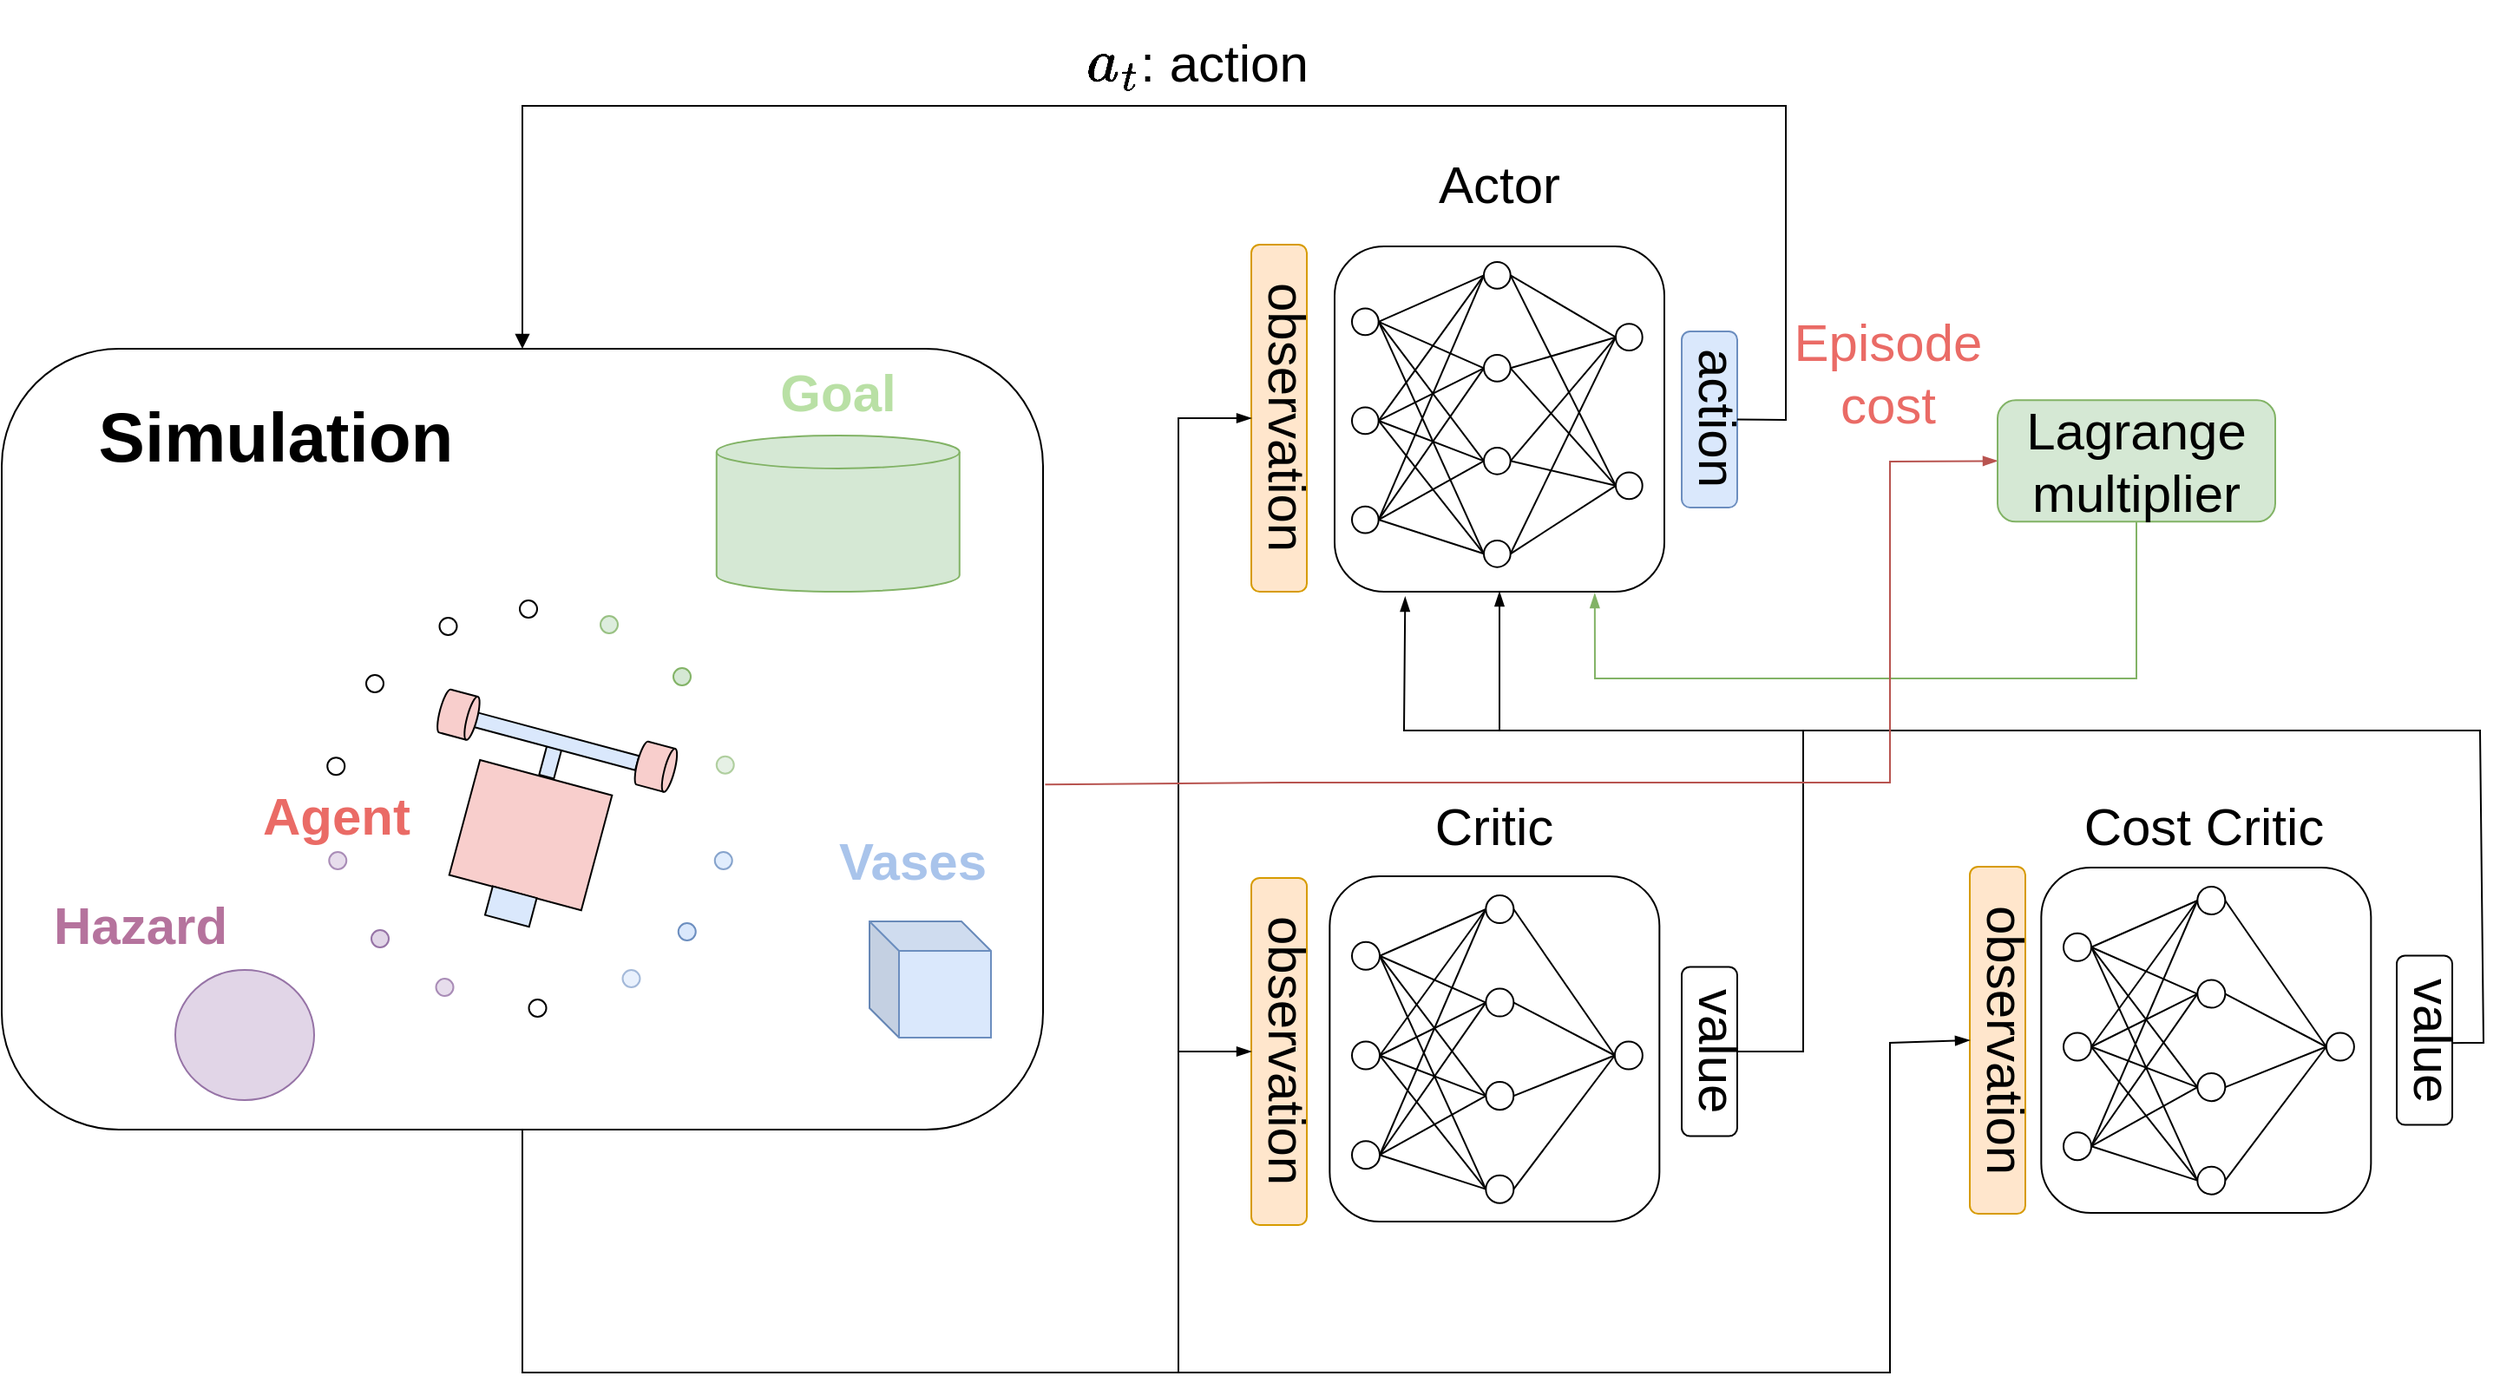 <mxfile version="27.0.9">
  <diagram name="페이지-1" id="2OtFXK_j1tlPG90HXtPZ">
    <mxGraphModel dx="1958" dy="766" grid="1" gridSize="10" guides="1" tooltips="1" connect="1" arrows="1" fold="1" page="1" pageScale="1" pageWidth="827" pageHeight="1169" math="1" shadow="0">
      <root>
        <mxCell id="0" />
        <mxCell id="1" parent="0" />
        <mxCell id="CFoMmbY4XtNixEHZfKA1-187" value="&lt;font style=&quot;font-size: 30px;&quot;&gt;observation&lt;/font&gt;" style="rounded=1;whiteSpace=wrap;html=1;align=left;textDirection=vertical-rl;fontSize=15;fillColor=#ffe6cc;strokeColor=#d79b00;container=0;" parent="1" vertex="1">
          <mxGeometry y="290" width="32" height="200" as="geometry" />
        </mxCell>
        <mxCell id="CFoMmbY4XtNixEHZfKA1-190" value="&lt;font style=&quot;font-size: 30px;&quot;&gt;action&lt;/font&gt;" style="rounded=1;whiteSpace=wrap;html=1;align=left;textDirection=vertical-rl;fontSize=15;fillColor=#dae8fc;strokeColor=#6c8ebf;container=0;" parent="1" vertex="1">
          <mxGeometry x="248" y="340" width="32" height="101.48" as="geometry" />
        </mxCell>
        <mxCell id="CFoMmbY4XtNixEHZfKA1-192" value="&lt;font style=&quot;font-size: 30px;&quot;&gt;value&lt;/font&gt;" style="rounded=1;whiteSpace=wrap;html=1;align=left;textDirection=vertical-rl;fontSize=15;container=0;" parent="1" vertex="1">
          <mxGeometry x="248" y="706.25" width="32" height="97.5" as="geometry" />
        </mxCell>
        <mxCell id="CFoMmbY4XtNixEHZfKA1-230" value="" style="endArrow=blockThin;html=1;rounded=0;endFill=1;movable=1;resizable=1;rotatable=1;deletable=1;editable=1;locked=0;connectable=1;entryX=0;entryY=0.5;entryDx=0;entryDy=0;exitX=0.5;exitY=1;exitDx=0;exitDy=0;" parent="1" source="CFoMmbY4XtNixEHZfKA1-31" target="CFoMmbY4XtNixEHZfKA1-187" edge="1">
          <mxGeometry width="50" height="50" relative="1" as="geometry">
            <mxPoint x="-547" y="800" as="sourcePoint" />
            <mxPoint x="571" y="730" as="targetPoint" />
            <Array as="points">
              <mxPoint x="-420" y="940" />
              <mxPoint x="-232" y="940" />
              <mxPoint x="-42" y="940" />
              <mxPoint x="-42" y="720" />
              <mxPoint x="-42" y="390" />
            </Array>
          </mxGeometry>
        </mxCell>
        <mxCell id="CFoMmbY4XtNixEHZfKA1-231" value="" style="endArrow=none;html=1;rounded=0;exitX=0.5;exitY=0;exitDx=0;exitDy=0;endFill=1;movable=1;resizable=1;rotatable=1;deletable=1;editable=1;locked=0;connectable=1;entryX=1;entryY=0.5;entryDx=0;entryDy=0;startArrow=block;startFill=1;" parent="1" source="CFoMmbY4XtNixEHZfKA1-31" target="CFoMmbY4XtNixEHZfKA1-190" edge="1">
          <mxGeometry width="50" height="50" relative="1" as="geometry">
            <mxPoint x="-342" y="890" as="sourcePoint" />
            <mxPoint x="261" y="230" as="targetPoint" />
            <Array as="points">
              <mxPoint x="-420" y="210" />
              <mxPoint x="-162" y="210" />
              <mxPoint x="-82" y="210" />
              <mxPoint x="308" y="210" />
              <mxPoint x="308" y="391" />
            </Array>
          </mxGeometry>
        </mxCell>
        <mxCell id="CFoMmbY4XtNixEHZfKA1-233" value="&lt;font&gt;Actor&lt;/font&gt;" style="text;html=1;align=center;verticalAlign=middle;whiteSpace=wrap;rounded=0;container=0;fontSize=30;" parent="1" vertex="1">
          <mxGeometry x="102" y="240" width="82" height="30" as="geometry" />
        </mxCell>
        <mxCell id="CFoMmbY4XtNixEHZfKA1-236" value="&lt;font&gt;Critic&lt;/font&gt;" style="text;html=1;align=center;verticalAlign=middle;whiteSpace=wrap;rounded=0;fontSize=30;container=0;" parent="1" vertex="1">
          <mxGeometry x="110.17" y="610" width="60" height="30" as="geometry" />
        </mxCell>
        <mxCell id="CFoMmbY4XtNixEHZfKA1-237" value="&lt;font&gt;Cost Critic&lt;/font&gt;" style="text;html=1;align=center;verticalAlign=middle;whiteSpace=wrap;rounded=0;container=0;fontSize=30;" parent="1" vertex="1">
          <mxGeometry x="468" y="610" width="162" height="30" as="geometry" />
        </mxCell>
        <mxCell id="CFoMmbY4XtNixEHZfKA1-238" value="" style="endArrow=blockThin;html=1;rounded=0;endFill=1;movable=1;resizable=1;rotatable=1;deletable=1;editable=1;locked=0;connectable=1;entryX=0.214;entryY=1.015;entryDx=0;entryDy=0;exitX=1;exitY=0.5;exitDx=0;exitDy=0;entryPerimeter=0;" parent="1" source="CFoMmbY4XtNixEHZfKA1-192" target="CFoMmbY4XtNixEHZfKA1-152" edge="1">
          <mxGeometry width="50" height="50" relative="1" as="geometry">
            <mxPoint x="488" y="982" as="sourcePoint" />
            <mxPoint x="1501" y="630" as="targetPoint" />
            <Array as="points">
              <mxPoint x="318" y="755" />
              <mxPoint x="318" y="570" />
              <mxPoint x="228" y="570" />
              <mxPoint x="88" y="570" />
            </Array>
          </mxGeometry>
        </mxCell>
        <mxCell id="CFoMmbY4XtNixEHZfKA1-239" value="" style="endArrow=blockThin;html=1;rounded=0;endFill=1;movable=1;resizable=1;rotatable=1;deletable=1;editable=1;locked=0;connectable=1;entryX=0.5;entryY=1;entryDx=0;entryDy=0;exitX=0.973;exitY=0.517;exitDx=0;exitDy=0;exitPerimeter=0;" parent="1" source="Q-EU4Q4c3PTDjTRaEYYh-5" target="CFoMmbY4XtNixEHZfKA1-152" edge="1">
          <mxGeometry width="50" height="50" relative="1" as="geometry">
            <mxPoint x="690" y="740" as="sourcePoint" />
            <mxPoint x="358" y="420" as="targetPoint" />
            <Array as="points">
              <mxPoint x="700" y="750" />
              <mxPoint x="710" y="750" />
              <mxPoint x="708" y="570" />
              <mxPoint x="443" y="570" />
              <mxPoint x="143" y="570" />
            </Array>
          </mxGeometry>
        </mxCell>
        <mxCell id="CFoMmbY4XtNixEHZfKA1-271" value="" style="endArrow=blockThin;html=1;rounded=0;exitX=1;exitY=0.5;exitDx=0;exitDy=0;endFill=1;movable=1;resizable=1;rotatable=1;deletable=1;editable=1;locked=0;connectable=1;entryX=0.789;entryY=1.005;entryDx=0;entryDy=0;fillColor=#d5e8d4;strokeColor=#82b366;entryPerimeter=0;" parent="1" source="PPJqmQNCZRWFcAI7cbOe-1" target="CFoMmbY4XtNixEHZfKA1-152" edge="1">
          <mxGeometry width="50" height="50" relative="1" as="geometry">
            <mxPoint x="506" y="456.21" as="sourcePoint" />
            <mxPoint x="258" y="470" as="targetPoint" />
            <Array as="points">
              <mxPoint x="510" y="540" />
              <mxPoint x="358" y="540" />
              <mxPoint x="198" y="540" />
            </Array>
          </mxGeometry>
        </mxCell>
        <mxCell id="I3EhIIcW9qmq0nCsSESQ-6" value="`a_t`: action" style="text;html=1;align=center;verticalAlign=middle;whiteSpace=wrap;rounded=0;fontSize=30;container=0;" parent="1" vertex="1">
          <mxGeometry x="-106.83" y="170" width="152" height="30" as="geometry" />
        </mxCell>
        <mxCell id="I3EhIIcW9qmq0nCsSESQ-9" value="&lt;font style=&quot;font-size: 30px;&quot;&gt;observation&lt;/font&gt;" style="rounded=1;whiteSpace=wrap;html=1;align=left;textDirection=vertical-rl;fontSize=15;fillColor=#ffe6cc;strokeColor=#d79b00;container=0;" parent="1" vertex="1">
          <mxGeometry y="655" width="32" height="200" as="geometry" />
        </mxCell>
        <mxCell id="I3EhIIcW9qmq0nCsSESQ-10" value="&lt;font style=&quot;font-size: 30px;&quot;&gt;observation&lt;/font&gt;" style="rounded=1;whiteSpace=wrap;html=1;align=left;textDirection=vertical-rl;fontSize=15;fillColor=#ffe6cc;strokeColor=#d79b00;container=0;" parent="1" vertex="1">
          <mxGeometry x="414" y="648.51" width="32" height="200" as="geometry" />
        </mxCell>
        <mxCell id="I3EhIIcW9qmq0nCsSESQ-11" value="" style="endArrow=blockThin;html=1;rounded=0;endFill=1;movable=1;resizable=1;rotatable=1;deletable=1;editable=1;locked=0;connectable=1;entryX=0;entryY=0.5;entryDx=0;entryDy=0;exitX=0.5;exitY=1;exitDx=0;exitDy=0;" parent="1" source="CFoMmbY4XtNixEHZfKA1-31" target="I3EhIIcW9qmq0nCsSESQ-10" edge="1">
          <mxGeometry width="50" height="50" relative="1" as="geometry">
            <mxPoint x="-552" y="800" as="sourcePoint" />
            <mxPoint x="403" y="665" as="targetPoint" />
            <Array as="points">
              <mxPoint x="-420" y="940" />
              <mxPoint x="-12" y="940" />
              <mxPoint x="258" y="940" />
              <mxPoint x="368" y="940" />
              <mxPoint x="368" y="750" />
            </Array>
          </mxGeometry>
        </mxCell>
        <mxCell id="I3EhIIcW9qmq0nCsSESQ-13" value="" style="endArrow=blockThin;html=1;rounded=0;endFill=1;movable=1;resizable=1;rotatable=1;deletable=1;editable=1;locked=0;connectable=1;entryX=0;entryY=0.5;entryDx=0;entryDy=0;exitX=0.5;exitY=1;exitDx=0;exitDy=0;" parent="1" source="CFoMmbY4XtNixEHZfKA1-31" target="I3EhIIcW9qmq0nCsSESQ-9" edge="1">
          <mxGeometry width="50" height="50" relative="1" as="geometry">
            <mxPoint x="-242" y="1090" as="sourcePoint" />
            <mxPoint x="376" y="720" as="targetPoint" />
            <Array as="points">
              <mxPoint x="-420" y="940" />
              <mxPoint x="-42" y="940" />
              <mxPoint x="-42" y="755" />
            </Array>
          </mxGeometry>
        </mxCell>
        <mxCell id="I3EhIIcW9qmq0nCsSESQ-14" value="" style="endArrow=blockThin;html=1;rounded=0;endFill=1;movable=1;resizable=1;rotatable=1;deletable=1;editable=1;locked=0;connectable=1;entryX=0.5;entryY=1;entryDx=0;entryDy=0;exitX=1.002;exitY=0.558;exitDx=0;exitDy=0;exitPerimeter=0;fillColor=#f8cecc;strokeColor=#b85450;" parent="1" source="CFoMmbY4XtNixEHZfKA1-31" target="PPJqmQNCZRWFcAI7cbOe-1" edge="1">
          <mxGeometry width="50" height="50" relative="1" as="geometry">
            <mxPoint x="-410" y="800" as="sourcePoint" />
            <mxPoint x="430" y="411.21" as="targetPoint" />
            <Array as="points">
              <mxPoint x="18" y="600" />
              <mxPoint x="198" y="600" />
              <mxPoint x="268" y="600" />
              <mxPoint x="368" y="600" />
              <mxPoint x="368" y="415" />
            </Array>
          </mxGeometry>
        </mxCell>
        <mxCell id="I3EhIIcW9qmq0nCsSESQ-15" value="&lt;font style=&quot;color: rgb(234, 107, 102);&quot;&gt;Episode cost&lt;/font&gt;" style="text;html=1;align=center;verticalAlign=middle;whiteSpace=wrap;rounded=0;fontSize=30;container=0;" parent="1" vertex="1">
          <mxGeometry x="296" y="329.15" width="142" height="70" as="geometry" />
        </mxCell>
        <mxCell id="CFoMmbY4XtNixEHZfKA1-31" value="" style="rounded=1;whiteSpace=wrap;html=1;fillColor=none;movable=1;resizable=1;rotatable=1;deletable=1;editable=1;locked=0;connectable=1;container=0;" parent="1" vertex="1">
          <mxGeometry x="-720" y="350" width="600" height="450" as="geometry" />
        </mxCell>
        <mxCell id="CFoMmbY4XtNixEHZfKA1-1" value="" style="rounded=0;whiteSpace=wrap;html=1;fillColor=#f8cecc;strokeColor=default;rotation=15;container=0;movable=1;resizable=1;rotatable=1;deletable=1;editable=1;locked=0;connectable=1;" parent="1" vertex="1">
          <mxGeometry x="-454.621" y="596.003" width="78.75" height="68.571" as="geometry" />
        </mxCell>
        <mxCell id="CFoMmbY4XtNixEHZfKA1-2" value="" style="rounded=0;whiteSpace=wrap;html=1;fillColor=#dae8fc;strokeColor=default;rotation=15;container=0;movable=1;resizable=1;rotatable=1;deletable=1;editable=1;locked=0;connectable=1;" parent="1" vertex="1">
          <mxGeometry x="-439.746" y="662.86" width="26.25" height="17.143" as="geometry" />
        </mxCell>
        <mxCell id="CFoMmbY4XtNixEHZfKA1-3" value="" style="rounded=0;whiteSpace=wrap;html=1;fillColor=#dae8fc;strokeColor=default;rotation=15;container=0;movable=1;resizable=1;rotatable=1;deletable=1;editable=1;locked=0;connectable=1;" parent="1" vertex="1">
          <mxGeometry x="-408.246" y="579.717" width="8.75" height="17.143" as="geometry" />
        </mxCell>
        <mxCell id="CFoMmbY4XtNixEHZfKA1-4" value="" style="rounded=0;whiteSpace=wrap;html=1;fillColor=#dae8fc;strokeColor=default;rotation=15;container=0;movable=1;resizable=1;rotatable=1;deletable=1;editable=1;locked=0;connectable=1;" parent="1" vertex="1">
          <mxGeometry x="-448.496" y="572.003" width="96.25" height="8.571" as="geometry" />
        </mxCell>
        <mxCell id="CFoMmbY4XtNixEHZfKA1-5" value="" style="shape=cylinder3;whiteSpace=wrap;html=1;boundedLbl=1;backgroundOutline=1;size=2.875;direction=south;fillColor=#f8cecc;strokeColor=default;rotation=15;container=0;movable=1;resizable=1;rotatable=1;deletable=1;editable=1;locked=0;connectable=1;" parent="1" vertex="1">
          <mxGeometry x="-353.996" y="578.003" width="21.875" height="25.714" as="geometry" />
        </mxCell>
        <mxCell id="CFoMmbY4XtNixEHZfKA1-6" value="" style="shape=cylinder3;whiteSpace=wrap;html=1;boundedLbl=1;backgroundOutline=1;size=2.875;direction=south;fillColor=#f8cecc;strokeColor=default;rotation=15;container=0;movable=1;resizable=1;rotatable=1;deletable=1;editable=1;locked=0;connectable=1;" parent="1" vertex="1">
          <mxGeometry x="-467.746" y="548.003" width="21.875" height="25.714" as="geometry" />
        </mxCell>
        <mxCell id="CFoMmbY4XtNixEHZfKA1-8" value="" style="ellipse;whiteSpace=wrap;html=1;fillColor=none;movable=1;resizable=1;rotatable=1;deletable=1;editable=1;locked=0;connectable=1;container=0;" parent="1" vertex="1">
          <mxGeometry x="-421.5" y="495" width="10" height="10" as="geometry" />
        </mxCell>
        <mxCell id="CFoMmbY4XtNixEHZfKA1-9" value="" style="ellipse;whiteSpace=wrap;html=1;fillColor=none;movable=1;resizable=1;rotatable=1;deletable=1;editable=1;locked=0;connectable=1;container=0;" parent="1" vertex="1">
          <mxGeometry x="-467.75" y="505" width="10" height="10" as="geometry" />
        </mxCell>
        <mxCell id="CFoMmbY4XtNixEHZfKA1-10" value="" style="ellipse;whiteSpace=wrap;html=1;fillColor=#d5e8d4;strokeColor=#82b366;opacity=80;movable=1;resizable=1;rotatable=1;deletable=1;editable=1;locked=0;connectable=1;container=0;" parent="1" vertex="1">
          <mxGeometry x="-375" y="504" width="10" height="10" as="geometry" />
        </mxCell>
        <mxCell id="CFoMmbY4XtNixEHZfKA1-11" value="" style="ellipse;whiteSpace=wrap;html=1;fillColor=none;movable=1;resizable=1;rotatable=1;deletable=1;editable=1;locked=0;connectable=1;container=0;" parent="1" vertex="1">
          <mxGeometry x="-510" y="538" width="10" height="10" as="geometry" />
        </mxCell>
        <mxCell id="CFoMmbY4XtNixEHZfKA1-12" value="" style="ellipse;whiteSpace=wrap;html=1;fillColor=#d5e8d4;strokeColor=#82b366;movable=1;resizable=1;rotatable=1;deletable=1;editable=1;locked=0;connectable=1;container=0;" parent="1" vertex="1">
          <mxGeometry x="-333" y="534" width="10" height="10" as="geometry" />
        </mxCell>
        <mxCell id="CFoMmbY4XtNixEHZfKA1-13" value="" style="ellipse;whiteSpace=wrap;html=1;fillColor=#d5e8d4;strokeColor=#82b366;opacity=60;movable=1;resizable=1;rotatable=1;deletable=1;editable=1;locked=0;connectable=1;container=0;" parent="1" vertex="1">
          <mxGeometry x="-308.12" y="584.86" width="10" height="10" as="geometry" />
        </mxCell>
        <mxCell id="CFoMmbY4XtNixEHZfKA1-14" value="" style="ellipse;whiteSpace=wrap;html=1;fillColor=#dae8fc;strokeColor=#6c8ebf;opacity=80;movable=1;resizable=1;rotatable=1;deletable=1;editable=1;locked=0;connectable=1;container=0;" parent="1" vertex="1">
          <mxGeometry x="-309.12" y="640" width="10" height="10" as="geometry" />
        </mxCell>
        <mxCell id="CFoMmbY4XtNixEHZfKA1-15" value="" style="ellipse;whiteSpace=wrap;html=1;fillColor=#dae8fc;strokeColor=#6c8ebf;movable=1;resizable=1;rotatable=1;deletable=1;editable=1;locked=0;connectable=1;container=0;" parent="1" vertex="1">
          <mxGeometry x="-330.12" y="681" width="10" height="10" as="geometry" />
        </mxCell>
        <mxCell id="CFoMmbY4XtNixEHZfKA1-16" value="" style="ellipse;whiteSpace=wrap;html=1;fillColor=#dae8fc;strokeColor=#6c8ebf;opacity=60;movable=1;resizable=1;rotatable=1;deletable=1;editable=1;locked=0;connectable=1;container=0;" parent="1" vertex="1">
          <mxGeometry x="-362.25" y="708" width="10" height="10" as="geometry" />
        </mxCell>
        <mxCell id="CFoMmbY4XtNixEHZfKA1-17" value="" style="ellipse;whiteSpace=wrap;html=1;fillColor=none;movable=1;resizable=1;rotatable=1;deletable=1;editable=1;locked=0;connectable=1;container=0;" parent="1" vertex="1">
          <mxGeometry x="-416.24" y="725" width="10" height="10" as="geometry" />
        </mxCell>
        <mxCell id="CFoMmbY4XtNixEHZfKA1-18" value="" style="ellipse;whiteSpace=wrap;html=1;fillColor=#e1d5e7;strokeColor=#9673a6;opacity=80;movable=1;resizable=1;rotatable=1;deletable=1;editable=1;locked=0;connectable=1;container=0;" parent="1" vertex="1">
          <mxGeometry x="-469.75" y="713" width="10" height="10" as="geometry" />
        </mxCell>
        <mxCell id="CFoMmbY4XtNixEHZfKA1-19" value="" style="ellipse;whiteSpace=wrap;html=1;fillColor=none;movable=1;resizable=1;rotatable=1;deletable=1;editable=1;locked=0;connectable=1;container=0;" parent="1" vertex="1">
          <mxGeometry x="-532.37" y="585.57" width="10" height="10" as="geometry" />
        </mxCell>
        <mxCell id="CFoMmbY4XtNixEHZfKA1-20" value="" style="ellipse;whiteSpace=wrap;html=1;fillColor=#e1d5e7;strokeColor=#9673a6;opacity=80;movable=1;resizable=1;rotatable=1;deletable=1;editable=1;locked=0;connectable=1;container=0;" parent="1" vertex="1">
          <mxGeometry x="-531.37" y="640" width="10" height="10" as="geometry" />
        </mxCell>
        <mxCell id="CFoMmbY4XtNixEHZfKA1-21" value="" style="ellipse;whiteSpace=wrap;html=1;fillColor=#e1d5e7;strokeColor=#9673a6;movable=1;resizable=1;rotatable=1;deletable=1;editable=1;locked=0;connectable=1;container=0;" parent="1" vertex="1">
          <mxGeometry x="-507" y="685" width="10" height="10" as="geometry" />
        </mxCell>
        <mxCell id="CFoMmbY4XtNixEHZfKA1-22" value="" style="shape=cylinder3;whiteSpace=wrap;html=1;boundedLbl=1;backgroundOutline=1;size=9.481;fillColor=#d5e8d4;strokeColor=#82b366;movable=1;resizable=1;rotatable=1;deletable=1;editable=1;locked=0;connectable=1;container=0;" parent="1" vertex="1">
          <mxGeometry x="-308.12" y="400" width="140" height="90" as="geometry" />
        </mxCell>
        <mxCell id="CFoMmbY4XtNixEHZfKA1-23" value="Goal" style="text;html=1;align=center;verticalAlign=middle;whiteSpace=wrap;rounded=0;fontSize=30;fontColor=#B9E0A5;fontStyle=1;movable=1;resizable=1;rotatable=1;deletable=1;editable=1;locked=0;connectable=1;container=0;" parent="1" vertex="1">
          <mxGeometry x="-279.06" y="360" width="81.88" height="30" as="geometry" />
        </mxCell>
        <mxCell id="CFoMmbY4XtNixEHZfKA1-24" value="" style="shape=cube;whiteSpace=wrap;html=1;boundedLbl=1;backgroundOutline=1;darkOpacity=0.05;darkOpacity2=0.1;size=17;fillColor=#dae8fc;strokeColor=#6c8ebf;movable=1;resizable=1;rotatable=1;deletable=1;editable=1;locked=0;connectable=1;container=0;" parent="1" vertex="1">
          <mxGeometry x="-220" y="680" width="70" height="67" as="geometry" />
        </mxCell>
        <mxCell id="CFoMmbY4XtNixEHZfKA1-25" value="&lt;span style=&quot;background-color: light-dark(#ffffff, var(--ge-dark-color, #121212));&quot;&gt;Vases&lt;/span&gt;" style="text;html=1;align=center;verticalAlign=middle;whiteSpace=wrap;rounded=0;fontSize=30;fontColor=#A9C4EB;fontStyle=1;movable=1;resizable=1;rotatable=1;deletable=1;editable=1;locked=0;connectable=1;container=0;" parent="1" vertex="1">
          <mxGeometry x="-240" y="630" width="90" height="30" as="geometry" />
        </mxCell>
        <mxCell id="CFoMmbY4XtNixEHZfKA1-26" value="&lt;font style=&quot;color: rgb(234, 107, 102);&quot;&gt;Agent&lt;/font&gt;" style="text;html=1;align=center;verticalAlign=middle;whiteSpace=wrap;rounded=0;fontSize=30;fontColor=#B9E0A5;fontStyle=1;movable=1;resizable=1;rotatable=1;deletable=1;editable=1;locked=0;connectable=1;container=0;" parent="1" vertex="1">
          <mxGeometry x="-572.37" y="603.72" width="90" height="30" as="geometry" />
        </mxCell>
        <mxCell id="CFoMmbY4XtNixEHZfKA1-27" value="" style="ellipse;whiteSpace=wrap;html=1;fillColor=#e1d5e7;strokeColor=#9673a6;movable=1;resizable=1;rotatable=1;deletable=1;editable=1;locked=0;connectable=1;container=0;" parent="1" vertex="1">
          <mxGeometry x="-620" y="708" width="80" height="75" as="geometry" />
        </mxCell>
        <mxCell id="CFoMmbY4XtNixEHZfKA1-28" value="&lt;font style=&quot;color: rgb(181, 115, 157);&quot;&gt;Hazard&lt;/font&gt;" style="text;html=1;align=center;verticalAlign=middle;whiteSpace=wrap;rounded=0;fontSize=30;fontColor=#B9E0A5;fontStyle=1;movable=1;resizable=1;rotatable=1;deletable=1;editable=1;locked=0;connectable=1;container=0;" parent="1" vertex="1">
          <mxGeometry x="-690" y="668" width="100" height="27" as="geometry" />
        </mxCell>
        <mxCell id="CFoMmbY4XtNixEHZfKA1-33" value="&lt;b&gt;&lt;font&gt;Simulation&lt;/font&gt;&lt;/b&gt;" style="text;html=1;align=center;verticalAlign=middle;whiteSpace=wrap;rounded=0;movable=1;resizable=1;rotatable=1;deletable=1;editable=1;locked=0;connectable=1;fontSize=40;container=0;" parent="1" vertex="1">
          <mxGeometry x="-662.37" y="380" width="200" height="40" as="geometry" />
        </mxCell>
        <mxCell id="CFoMmbY4XtNixEHZfKA1-96" value="" style="ellipse;whiteSpace=wrap;html=1;aspect=fixed;container=0;" parent="1" vertex="1">
          <mxGeometry x="58" y="691.887" width="16.02" height="16.02" as="geometry" />
        </mxCell>
        <mxCell id="CFoMmbY4XtNixEHZfKA1-97" value="" style="ellipse;whiteSpace=wrap;html=1;aspect=fixed;container=0;" parent="1" vertex="1">
          <mxGeometry x="58" y="749.245" width="16.02" height="16.02" as="geometry" />
        </mxCell>
        <mxCell id="CFoMmbY4XtNixEHZfKA1-98" value="" style="ellipse;whiteSpace=wrap;html=1;aspect=fixed;container=0;" parent="1" vertex="1">
          <mxGeometry x="58" y="806.604" width="16.02" height="16.02" as="geometry" />
        </mxCell>
        <mxCell id="CFoMmbY4XtNixEHZfKA1-99" value="" style="ellipse;whiteSpace=wrap;html=1;aspect=fixed;container=0;" parent="1" vertex="1">
          <mxGeometry x="135.157" y="665" width="16.02" height="16.02" as="geometry" />
        </mxCell>
        <mxCell id="CFoMmbY4XtNixEHZfKA1-100" value="" style="ellipse;whiteSpace=wrap;html=1;aspect=fixed;container=0;" parent="1" vertex="1">
          <mxGeometry x="135.157" y="718.774" width="16.02" height="16.02" as="geometry" />
        </mxCell>
        <mxCell id="CFoMmbY4XtNixEHZfKA1-101" value="" style="ellipse;whiteSpace=wrap;html=1;aspect=fixed;container=0;" parent="1" vertex="1">
          <mxGeometry x="135.157" y="772.547" width="16.02" height="16.02" as="geometry" />
        </mxCell>
        <mxCell id="CFoMmbY4XtNixEHZfKA1-102" value="" style="ellipse;whiteSpace=wrap;html=1;aspect=fixed;container=0;" parent="1" vertex="1">
          <mxGeometry x="135.157" y="826.321" width="16.02" height="16.02" as="geometry" />
        </mxCell>
        <mxCell id="CFoMmbY4XtNixEHZfKA1-103" value="" style="ellipse;whiteSpace=wrap;html=1;aspect=fixed;container=0;" parent="1" vertex="1">
          <mxGeometry x="209.421" y="749.245" width="16.02" height="16.02" as="geometry" />
        </mxCell>
        <mxCell id="CFoMmbY4XtNixEHZfKA1-104" value="" style="endArrow=none;html=1;rounded=0;exitX=1;exitY=0.5;exitDx=0;exitDy=0;entryX=0;entryY=0.5;entryDx=0;entryDy=0;" parent="1" source="CFoMmbY4XtNixEHZfKA1-96" target="CFoMmbY4XtNixEHZfKA1-99" edge="1">
          <mxGeometry width="50" height="50" relative="1" as="geometry">
            <mxPoint x="197.848" y="783.302" as="sourcePoint" />
            <mxPoint x="221.959" y="765.377" as="targetPoint" />
          </mxGeometry>
        </mxCell>
        <mxCell id="CFoMmbY4XtNixEHZfKA1-105" value="" style="endArrow=none;html=1;rounded=0;exitX=0;exitY=0.5;exitDx=0;exitDy=0;entryX=1;entryY=0.5;entryDx=0;entryDy=0;" parent="1" source="CFoMmbY4XtNixEHZfKA1-100" target="CFoMmbY4XtNixEHZfKA1-96" edge="1">
          <mxGeometry width="50" height="50" relative="1" as="geometry">
            <mxPoint x="135.157" y="731.321" as="sourcePoint" />
            <mxPoint x="173.736" y="704.434" as="targetPoint" />
          </mxGeometry>
        </mxCell>
        <mxCell id="CFoMmbY4XtNixEHZfKA1-106" value="" style="endArrow=none;html=1;rounded=0;exitX=0;exitY=0.5;exitDx=0;exitDy=0;entryX=1;entryY=0.5;entryDx=0;entryDy=0;" parent="1" source="CFoMmbY4XtNixEHZfKA1-101" target="CFoMmbY4XtNixEHZfKA1-96" edge="1">
          <mxGeometry width="50" height="50" relative="1" as="geometry">
            <mxPoint x="202.67" y="774.34" as="sourcePoint" />
            <mxPoint x="164.091" y="747.453" as="targetPoint" />
          </mxGeometry>
        </mxCell>
        <mxCell id="CFoMmbY4XtNixEHZfKA1-107" value="" style="endArrow=none;html=1;rounded=0;exitX=0;exitY=0.5;exitDx=0;exitDy=0;entryX=1;entryY=0.5;entryDx=0;entryDy=0;" parent="1" source="CFoMmbY4XtNixEHZfKA1-102" target="CFoMmbY4XtNixEHZfKA1-96" edge="1">
          <mxGeometry width="50" height="50" relative="1" as="geometry">
            <mxPoint x="212.315" y="842.453" as="sourcePoint" />
            <mxPoint x="149.624" y="711.604" as="targetPoint" />
          </mxGeometry>
        </mxCell>
        <mxCell id="CFoMmbY4XtNixEHZfKA1-108" value="" style="endArrow=none;html=1;rounded=0;exitX=0;exitY=0.5;exitDx=0;exitDy=0;entryX=1;entryY=0.5;entryDx=0;entryDy=0;" parent="1" source="CFoMmbY4XtNixEHZfKA1-99" target="CFoMmbY4XtNixEHZfKA1-97" edge="1">
          <mxGeometry width="50" height="50" relative="1" as="geometry">
            <mxPoint x="202.67" y="889.057" as="sourcePoint" />
            <mxPoint x="164.091" y="754.623" as="targetPoint" />
          </mxGeometry>
        </mxCell>
        <mxCell id="CFoMmbY4XtNixEHZfKA1-109" value="" style="endArrow=none;html=1;rounded=0;exitX=0;exitY=0.5;exitDx=0;exitDy=0;entryX=1;entryY=0.5;entryDx=0;entryDy=0;" parent="1" source="CFoMmbY4XtNixEHZfKA1-100" target="CFoMmbY4XtNixEHZfKA1-97" edge="1">
          <mxGeometry width="50" height="50" relative="1" as="geometry">
            <mxPoint x="149.624" y="747.453" as="sourcePoint" />
            <mxPoint x="111.046" y="831.698" as="targetPoint" />
          </mxGeometry>
        </mxCell>
        <mxCell id="CFoMmbY4XtNixEHZfKA1-110" value="" style="endArrow=none;html=1;rounded=0;exitX=0;exitY=0.5;exitDx=0;exitDy=0;entryX=1;entryY=0.5;entryDx=0;entryDy=0;" parent="1" source="CFoMmbY4XtNixEHZfKA1-101" target="CFoMmbY4XtNixEHZfKA1-97" edge="1">
          <mxGeometry width="50" height="50" relative="1" as="geometry">
            <mxPoint x="159.269" y="761.792" as="sourcePoint" />
            <mxPoint x="120.69" y="792.264" as="targetPoint" />
          </mxGeometry>
        </mxCell>
        <mxCell id="CFoMmbY4XtNixEHZfKA1-111" value="" style="endArrow=none;html=1;rounded=0;exitX=0;exitY=0.5;exitDx=0;exitDy=0;entryX=1;entryY=0.5;entryDx=0;entryDy=0;" parent="1" source="CFoMmbY4XtNixEHZfKA1-102" target="CFoMmbY4XtNixEHZfKA1-97" edge="1">
          <mxGeometry width="50" height="50" relative="1" as="geometry">
            <mxPoint x="236.426" y="774.34" as="sourcePoint" />
            <mxPoint x="197.848" y="751.038" as="targetPoint" />
          </mxGeometry>
        </mxCell>
        <mxCell id="CFoMmbY4XtNixEHZfKA1-112" value="" style="endArrow=none;html=1;rounded=0;exitX=0;exitY=0.5;exitDx=0;exitDy=0;entryX=1;entryY=0.5;entryDx=0;entryDy=0;" parent="1" source="CFoMmbY4XtNixEHZfKA1-99" target="CFoMmbY4XtNixEHZfKA1-98" edge="1">
          <mxGeometry width="50" height="50" relative="1" as="geometry">
            <mxPoint x="236.426" y="874.717" as="sourcePoint" />
            <mxPoint x="197.848" y="797.642" as="targetPoint" />
          </mxGeometry>
        </mxCell>
        <mxCell id="CFoMmbY4XtNixEHZfKA1-113" value="" style="endArrow=none;html=1;rounded=0;exitX=0;exitY=0.5;exitDx=0;exitDy=0;entryX=1;entryY=0.5;entryDx=0;entryDy=0;" parent="1" source="CFoMmbY4XtNixEHZfKA1-100" target="CFoMmbY4XtNixEHZfKA1-98" edge="1">
          <mxGeometry width="50" height="50" relative="1" as="geometry">
            <mxPoint x="139.98" y="794.057" as="sourcePoint" />
            <mxPoint x="101.401" y="935.66" as="targetPoint" />
          </mxGeometry>
        </mxCell>
        <mxCell id="CFoMmbY4XtNixEHZfKA1-114" value="" style="endArrow=none;html=1;rounded=0;exitX=0;exitY=0.5;exitDx=0;exitDy=0;entryX=1;entryY=0.5;entryDx=0;entryDy=0;" parent="1" source="CFoMmbY4XtNixEHZfKA1-101" target="CFoMmbY4XtNixEHZfKA1-98" edge="1">
          <mxGeometry width="50" height="50" relative="1" as="geometry">
            <mxPoint x="183.381" y="794.057" as="sourcePoint" />
            <mxPoint x="144.802" y="881.887" as="targetPoint" />
          </mxGeometry>
        </mxCell>
        <mxCell id="CFoMmbY4XtNixEHZfKA1-115" value="" style="endArrow=none;html=1;rounded=0;exitX=0;exitY=0.5;exitDx=0;exitDy=0;entryX=1;entryY=0.5;entryDx=0;entryDy=0;" parent="1" source="CFoMmbY4XtNixEHZfKA1-102" target="CFoMmbY4XtNixEHZfKA1-98" edge="1">
          <mxGeometry width="50" height="50" relative="1" as="geometry">
            <mxPoint x="226.782" y="808.396" as="sourcePoint" />
            <mxPoint x="188.203" y="842.453" as="targetPoint" />
          </mxGeometry>
        </mxCell>
        <mxCell id="CFoMmbY4XtNixEHZfKA1-116" value="" style="endArrow=none;html=1;rounded=0;exitX=1;exitY=0.5;exitDx=0;exitDy=0;entryX=0;entryY=0.5;entryDx=0;entryDy=0;" parent="1" source="CFoMmbY4XtNixEHZfKA1-99" target="CFoMmbY4XtNixEHZfKA1-103" edge="1">
          <mxGeometry width="50" height="50" relative="1" as="geometry">
            <mxPoint x="255.716" y="736.698" as="sourcePoint" />
            <mxPoint x="217.137" y="878.302" as="targetPoint" />
          </mxGeometry>
        </mxCell>
        <mxCell id="CFoMmbY4XtNixEHZfKA1-117" value="" style="endArrow=none;html=1;rounded=0;exitX=1;exitY=0.5;exitDx=0;exitDy=0;entryX=0;entryY=0.5;entryDx=0;entryDy=0;" parent="1" source="CFoMmbY4XtNixEHZfKA1-100" target="CFoMmbY4XtNixEHZfKA1-103" edge="1">
          <mxGeometry width="50" height="50" relative="1" as="geometry">
            <mxPoint x="231.604" y="736.698" as="sourcePoint" />
            <mxPoint x="270.183" y="858.585" as="targetPoint" />
          </mxGeometry>
        </mxCell>
        <mxCell id="CFoMmbY4XtNixEHZfKA1-118" value="" style="endArrow=none;html=1;rounded=0;exitX=1;exitY=0.5;exitDx=0;exitDy=0;entryX=0;entryY=0.5;entryDx=0;entryDy=0;" parent="1" source="CFoMmbY4XtNixEHZfKA1-101" target="CFoMmbY4XtNixEHZfKA1-103" edge="1">
          <mxGeometry width="50" height="50" relative="1" as="geometry">
            <mxPoint x="212.315" y="740.283" as="sourcePoint" />
            <mxPoint x="250.893" y="808.396" as="targetPoint" />
          </mxGeometry>
        </mxCell>
        <mxCell id="CFoMmbY4XtNixEHZfKA1-119" value="" style="endArrow=none;html=1;rounded=0;exitX=1;exitY=0.5;exitDx=0;exitDy=0;entryX=0;entryY=0.5;entryDx=0;entryDy=0;" parent="1" source="CFoMmbY4XtNixEHZfKA1-102" target="CFoMmbY4XtNixEHZfKA1-103" edge="1">
          <mxGeometry width="50" height="50" relative="1" as="geometry">
            <mxPoint x="236.426" y="786.887" as="sourcePoint" />
            <mxPoint x="275.005" y="801.226" as="targetPoint" />
          </mxGeometry>
        </mxCell>
        <mxCell id="CFoMmbY4XtNixEHZfKA1-185" value="" style="rounded=1;whiteSpace=wrap;html=1;fillColor=none;container=0;" parent="1" vertex="1">
          <mxGeometry x="45.17" y="654.01" width="190" height="198.99" as="geometry" />
        </mxCell>
        <mxCell id="CFoMmbY4XtNixEHZfKA1-121" value="" style="ellipse;whiteSpace=wrap;html=1;aspect=fixed;container=0;" parent="1" vertex="1">
          <mxGeometry x="58" y="326.745" width="15.351" height="15.351" as="geometry" />
        </mxCell>
        <mxCell id="CFoMmbY4XtNixEHZfKA1-122" value="" style="ellipse;whiteSpace=wrap;html=1;aspect=fixed;container=0;" parent="1" vertex="1">
          <mxGeometry x="58" y="383.802" width="15.351" height="15.351" as="geometry" />
        </mxCell>
        <mxCell id="CFoMmbY4XtNixEHZfKA1-123" value="" style="ellipse;whiteSpace=wrap;html=1;aspect=fixed;container=0;" parent="1" vertex="1">
          <mxGeometry x="58" y="440.858" width="15.351" height="15.351" as="geometry" />
        </mxCell>
        <mxCell id="CFoMmbY4XtNixEHZfKA1-124" value="" style="ellipse;whiteSpace=wrap;html=1;aspect=fixed;container=0;" parent="1" vertex="1">
          <mxGeometry x="134" y="300" width="15.351" height="15.351" as="geometry" />
        </mxCell>
        <mxCell id="CFoMmbY4XtNixEHZfKA1-125" value="" style="ellipse;whiteSpace=wrap;html=1;aspect=fixed;container=0;" parent="1" vertex="1">
          <mxGeometry x="134" y="353.491" width="15.351" height="15.351" as="geometry" />
        </mxCell>
        <mxCell id="CFoMmbY4XtNixEHZfKA1-126" value="" style="ellipse;whiteSpace=wrap;html=1;aspect=fixed;container=0;" parent="1" vertex="1">
          <mxGeometry x="134" y="406.981" width="15.351" height="15.351" as="geometry" />
        </mxCell>
        <mxCell id="CFoMmbY4XtNixEHZfKA1-127" value="" style="ellipse;whiteSpace=wrap;html=1;aspect=fixed;container=0;" parent="1" vertex="1">
          <mxGeometry x="134" y="460.472" width="15.351" height="15.351" as="geometry" />
        </mxCell>
        <mxCell id="CFoMmbY4XtNixEHZfKA1-128" value="" style="ellipse;whiteSpace=wrap;html=1;aspect=fixed;container=0;" parent="1" vertex="1">
          <mxGeometry x="210" y="335.66" width="15.351" height="15.351" as="geometry" />
        </mxCell>
        <mxCell id="CFoMmbY4XtNixEHZfKA1-129" value="" style="ellipse;whiteSpace=wrap;html=1;aspect=fixed;container=0;" parent="1" vertex="1">
          <mxGeometry x="210" y="421.245" width="15.351" height="15.351" as="geometry" />
        </mxCell>
        <mxCell id="CFoMmbY4XtNixEHZfKA1-130" value="" style="endArrow=none;html=1;rounded=0;exitX=1;exitY=0.5;exitDx=0;exitDy=0;entryX=0;entryY=0.5;entryDx=0;entryDy=0;" parent="1" source="CFoMmbY4XtNixEHZfKA1-121" target="CFoMmbY4XtNixEHZfKA1-124" edge="1">
          <mxGeometry width="50" height="50" relative="1" as="geometry">
            <mxPoint x="195.75" y="417.679" as="sourcePoint" />
            <mxPoint x="219.5" y="399.849" as="targetPoint" />
          </mxGeometry>
        </mxCell>
        <mxCell id="CFoMmbY4XtNixEHZfKA1-131" value="" style="endArrow=none;html=1;rounded=0;exitX=0;exitY=0.5;exitDx=0;exitDy=0;entryX=1;entryY=0.5;entryDx=0;entryDy=0;" parent="1" source="CFoMmbY4XtNixEHZfKA1-125" target="CFoMmbY4XtNixEHZfKA1-121" edge="1">
          <mxGeometry width="50" height="50" relative="1" as="geometry">
            <mxPoint x="134" y="365.972" as="sourcePoint" />
            <mxPoint x="172" y="339.226" as="targetPoint" />
          </mxGeometry>
        </mxCell>
        <mxCell id="CFoMmbY4XtNixEHZfKA1-132" value="" style="endArrow=none;html=1;rounded=0;exitX=0;exitY=0.5;exitDx=0;exitDy=0;entryX=1;entryY=0.5;entryDx=0;entryDy=0;" parent="1" source="CFoMmbY4XtNixEHZfKA1-126" target="CFoMmbY4XtNixEHZfKA1-121" edge="1">
          <mxGeometry width="50" height="50" relative="1" as="geometry">
            <mxPoint x="200.5" y="408.764" as="sourcePoint" />
            <mxPoint x="162.5" y="382.019" as="targetPoint" />
          </mxGeometry>
        </mxCell>
        <mxCell id="CFoMmbY4XtNixEHZfKA1-133" value="" style="endArrow=none;html=1;rounded=0;exitX=0;exitY=0.5;exitDx=0;exitDy=0;entryX=1;entryY=0.5;entryDx=0;entryDy=0;" parent="1" source="CFoMmbY4XtNixEHZfKA1-127" target="CFoMmbY4XtNixEHZfKA1-121" edge="1">
          <mxGeometry width="50" height="50" relative="1" as="geometry">
            <mxPoint x="210" y="476.519" as="sourcePoint" />
            <mxPoint x="148.25" y="346.358" as="targetPoint" />
          </mxGeometry>
        </mxCell>
        <mxCell id="CFoMmbY4XtNixEHZfKA1-134" value="" style="endArrow=none;html=1;rounded=0;exitX=0;exitY=0.5;exitDx=0;exitDy=0;entryX=1;entryY=0.5;entryDx=0;entryDy=0;" parent="1" source="CFoMmbY4XtNixEHZfKA1-124" target="CFoMmbY4XtNixEHZfKA1-122" edge="1">
          <mxGeometry width="50" height="50" relative="1" as="geometry">
            <mxPoint x="200.5" y="522.877" as="sourcePoint" />
            <mxPoint x="162.5" y="389.151" as="targetPoint" />
          </mxGeometry>
        </mxCell>
        <mxCell id="CFoMmbY4XtNixEHZfKA1-135" value="" style="endArrow=none;html=1;rounded=0;exitX=0;exitY=0.5;exitDx=0;exitDy=0;entryX=1;entryY=0.5;entryDx=0;entryDy=0;" parent="1" source="CFoMmbY4XtNixEHZfKA1-125" target="CFoMmbY4XtNixEHZfKA1-122" edge="1">
          <mxGeometry width="50" height="50" relative="1" as="geometry">
            <mxPoint x="148.25" y="382.019" as="sourcePoint" />
            <mxPoint x="110.25" y="465.821" as="targetPoint" />
          </mxGeometry>
        </mxCell>
        <mxCell id="CFoMmbY4XtNixEHZfKA1-136" value="" style="endArrow=none;html=1;rounded=0;exitX=0;exitY=0.5;exitDx=0;exitDy=0;entryX=1;entryY=0.5;entryDx=0;entryDy=0;" parent="1" source="CFoMmbY4XtNixEHZfKA1-126" target="CFoMmbY4XtNixEHZfKA1-122" edge="1">
          <mxGeometry width="50" height="50" relative="1" as="geometry">
            <mxPoint x="157.75" y="396.283" as="sourcePoint" />
            <mxPoint x="119.75" y="426.594" as="targetPoint" />
          </mxGeometry>
        </mxCell>
        <mxCell id="CFoMmbY4XtNixEHZfKA1-137" value="" style="endArrow=none;html=1;rounded=0;exitX=0;exitY=0.5;exitDx=0;exitDy=0;entryX=1;entryY=0.5;entryDx=0;entryDy=0;" parent="1" source="CFoMmbY4XtNixEHZfKA1-127" target="CFoMmbY4XtNixEHZfKA1-122" edge="1">
          <mxGeometry width="50" height="50" relative="1" as="geometry">
            <mxPoint x="233.75" y="408.764" as="sourcePoint" />
            <mxPoint x="195.75" y="385.585" as="targetPoint" />
          </mxGeometry>
        </mxCell>
        <mxCell id="CFoMmbY4XtNixEHZfKA1-138" value="" style="endArrow=none;html=1;rounded=0;exitX=0;exitY=0.5;exitDx=0;exitDy=0;entryX=1;entryY=0.5;entryDx=0;entryDy=0;" parent="1" source="CFoMmbY4XtNixEHZfKA1-124" target="CFoMmbY4XtNixEHZfKA1-123" edge="1">
          <mxGeometry width="50" height="50" relative="1" as="geometry">
            <mxPoint x="233.75" y="508.613" as="sourcePoint" />
            <mxPoint x="195.75" y="431.943" as="targetPoint" />
          </mxGeometry>
        </mxCell>
        <mxCell id="CFoMmbY4XtNixEHZfKA1-139" value="" style="endArrow=none;html=1;rounded=0;exitX=0;exitY=0.5;exitDx=0;exitDy=0;entryX=1;entryY=0.5;entryDx=0;entryDy=0;" parent="1" source="CFoMmbY4XtNixEHZfKA1-125" target="CFoMmbY4XtNixEHZfKA1-123" edge="1">
          <mxGeometry width="50" height="50" relative="1" as="geometry">
            <mxPoint x="138.75" y="428.377" as="sourcePoint" />
            <mxPoint x="100.75" y="569.236" as="targetPoint" />
          </mxGeometry>
        </mxCell>
        <mxCell id="CFoMmbY4XtNixEHZfKA1-140" value="" style="endArrow=none;html=1;rounded=0;exitX=0;exitY=0.5;exitDx=0;exitDy=0;entryX=1;entryY=0.5;entryDx=0;entryDy=0;" parent="1" source="CFoMmbY4XtNixEHZfKA1-126" target="CFoMmbY4XtNixEHZfKA1-123" edge="1">
          <mxGeometry width="50" height="50" relative="1" as="geometry">
            <mxPoint x="181.5" y="428.377" as="sourcePoint" />
            <mxPoint x="143.5" y="515.745" as="targetPoint" />
          </mxGeometry>
        </mxCell>
        <mxCell id="CFoMmbY4XtNixEHZfKA1-141" value="" style="endArrow=none;html=1;rounded=0;exitX=0;exitY=0.5;exitDx=0;exitDy=0;entryX=1;entryY=0.5;entryDx=0;entryDy=0;" parent="1" source="CFoMmbY4XtNixEHZfKA1-127" target="CFoMmbY4XtNixEHZfKA1-123" edge="1">
          <mxGeometry width="50" height="50" relative="1" as="geometry">
            <mxPoint x="224.25" y="442.642" as="sourcePoint" />
            <mxPoint x="186.25" y="476.519" as="targetPoint" />
          </mxGeometry>
        </mxCell>
        <mxCell id="CFoMmbY4XtNixEHZfKA1-142" value="" style="endArrow=none;html=1;rounded=0;exitX=1;exitY=0.5;exitDx=0;exitDy=0;entryX=0;entryY=0.5;entryDx=0;entryDy=0;" parent="1" source="CFoMmbY4XtNixEHZfKA1-124" target="CFoMmbY4XtNixEHZfKA1-128" edge="1">
          <mxGeometry width="50" height="50" relative="1" as="geometry">
            <mxPoint x="252.75" y="371.321" as="sourcePoint" />
            <mxPoint x="214.75" y="512.179" as="targetPoint" />
          </mxGeometry>
        </mxCell>
        <mxCell id="CFoMmbY4XtNixEHZfKA1-143" value="" style="endArrow=none;html=1;rounded=0;exitX=1;exitY=0.5;exitDx=0;exitDy=0;entryX=0;entryY=0.5;entryDx=0;entryDy=0;" parent="1" source="CFoMmbY4XtNixEHZfKA1-124" target="CFoMmbY4XtNixEHZfKA1-129" edge="1">
          <mxGeometry width="50" height="50" relative="1" as="geometry">
            <mxPoint x="233.75" y="346.358" as="sourcePoint" />
            <mxPoint x="271.75" y="382.019" as="targetPoint" />
          </mxGeometry>
        </mxCell>
        <mxCell id="CFoMmbY4XtNixEHZfKA1-144" value="" style="endArrow=none;html=1;rounded=0;exitX=1;exitY=0.5;exitDx=0;exitDy=0;entryX=0;entryY=0.5;entryDx=0;entryDy=0;" parent="1" source="CFoMmbY4XtNixEHZfKA1-125" target="CFoMmbY4XtNixEHZfKA1-128" edge="1">
          <mxGeometry width="50" height="50" relative="1" as="geometry">
            <mxPoint x="229" y="371.321" as="sourcePoint" />
            <mxPoint x="267" y="492.566" as="targetPoint" />
          </mxGeometry>
        </mxCell>
        <mxCell id="CFoMmbY4XtNixEHZfKA1-145" value="" style="endArrow=none;html=1;rounded=0;exitX=1;exitY=0.5;exitDx=0;exitDy=0;entryX=0;entryY=0.5;entryDx=0;entryDy=0;" parent="1" source="CFoMmbY4XtNixEHZfKA1-125" target="CFoMmbY4XtNixEHZfKA1-129" edge="1">
          <mxGeometry width="50" height="50" relative="1" as="geometry">
            <mxPoint x="195.75" y="382.019" as="sourcePoint" />
            <mxPoint x="233.75" y="364.189" as="targetPoint" />
          </mxGeometry>
        </mxCell>
        <mxCell id="CFoMmbY4XtNixEHZfKA1-146" value="" style="endArrow=none;html=1;rounded=0;exitX=1;exitY=0.5;exitDx=0;exitDy=0;entryX=0;entryY=0.5;entryDx=0;entryDy=0;" parent="1" source="CFoMmbY4XtNixEHZfKA1-126" target="CFoMmbY4XtNixEHZfKA1-128" edge="1">
          <mxGeometry width="50" height="50" relative="1" as="geometry">
            <mxPoint x="210" y="374.887" as="sourcePoint" />
            <mxPoint x="248" y="442.642" as="targetPoint" />
          </mxGeometry>
        </mxCell>
        <mxCell id="CFoMmbY4XtNixEHZfKA1-147" value="" style="endArrow=none;html=1;rounded=0;exitX=1;exitY=0.5;exitDx=0;exitDy=0;entryX=0;entryY=0.5;entryDx=0;entryDy=0;" parent="1" source="CFoMmbY4XtNixEHZfKA1-126" target="CFoMmbY4XtNixEHZfKA1-129" edge="1">
          <mxGeometry width="50" height="50" relative="1" as="geometry">
            <mxPoint x="214.75" y="467.604" as="sourcePoint" />
            <mxPoint x="252.75" y="396.283" as="targetPoint" />
          </mxGeometry>
        </mxCell>
        <mxCell id="CFoMmbY4XtNixEHZfKA1-148" value="" style="endArrow=none;html=1;rounded=0;exitX=1;exitY=0.5;exitDx=0;exitDy=0;entryX=0;entryY=0.5;entryDx=0;entryDy=0;" parent="1" source="CFoMmbY4XtNixEHZfKA1-127" target="CFoMmbY4XtNixEHZfKA1-128" edge="1">
          <mxGeometry width="50" height="50" relative="1" as="geometry">
            <mxPoint x="233.75" y="421.245" as="sourcePoint" />
            <mxPoint x="271.75" y="435.509" as="targetPoint" />
          </mxGeometry>
        </mxCell>
        <mxCell id="CFoMmbY4XtNixEHZfKA1-149" value="" style="endArrow=none;html=1;rounded=0;exitX=1;exitY=0.5;exitDx=0;exitDy=0;entryX=0;entryY=0.5;entryDx=0;entryDy=0;" parent="1" source="CFoMmbY4XtNixEHZfKA1-127" target="CFoMmbY4XtNixEHZfKA1-129" edge="1">
          <mxGeometry width="50" height="50" relative="1" as="geometry">
            <mxPoint x="176.75" y="592.415" as="sourcePoint" />
            <mxPoint x="214.75" y="467.604" as="targetPoint" />
          </mxGeometry>
        </mxCell>
        <mxCell id="CFoMmbY4XtNixEHZfKA1-152" value="" style="rounded=1;whiteSpace=wrap;html=1;fillColor=none;container=0;" parent="1" vertex="1">
          <mxGeometry x="48" y="291.01" width="190" height="198.99" as="geometry" />
        </mxCell>
        <mxCell id="CFoMmbY4XtNixEHZfKA1-196" value="" style="ellipse;whiteSpace=wrap;html=1;aspect=fixed;container=0;" parent="1" vertex="1">
          <mxGeometry x="468" y="686.887" width="16.02" height="16.02" as="geometry" />
        </mxCell>
        <mxCell id="CFoMmbY4XtNixEHZfKA1-197" value="" style="ellipse;whiteSpace=wrap;html=1;aspect=fixed;container=0;" parent="1" vertex="1">
          <mxGeometry x="468" y="744.245" width="16.02" height="16.02" as="geometry" />
        </mxCell>
        <mxCell id="CFoMmbY4XtNixEHZfKA1-198" value="" style="ellipse;whiteSpace=wrap;html=1;aspect=fixed;container=0;" parent="1" vertex="1">
          <mxGeometry x="468" y="801.604" width="16.02" height="16.02" as="geometry" />
        </mxCell>
        <mxCell id="CFoMmbY4XtNixEHZfKA1-199" value="" style="ellipse;whiteSpace=wrap;html=1;aspect=fixed;container=0;" parent="1" vertex="1">
          <mxGeometry x="545.157" y="660" width="16.02" height="16.02" as="geometry" />
        </mxCell>
        <mxCell id="CFoMmbY4XtNixEHZfKA1-200" value="" style="ellipse;whiteSpace=wrap;html=1;aspect=fixed;container=0;" parent="1" vertex="1">
          <mxGeometry x="545.157" y="713.774" width="16.02" height="16.02" as="geometry" />
        </mxCell>
        <mxCell id="CFoMmbY4XtNixEHZfKA1-201" value="" style="ellipse;whiteSpace=wrap;html=1;aspect=fixed;container=0;" parent="1" vertex="1">
          <mxGeometry x="545.157" y="767.547" width="16.02" height="16.02" as="geometry" />
        </mxCell>
        <mxCell id="CFoMmbY4XtNixEHZfKA1-202" value="" style="ellipse;whiteSpace=wrap;html=1;aspect=fixed;container=0;" parent="1" vertex="1">
          <mxGeometry x="545.157" y="821.321" width="16.02" height="16.02" as="geometry" />
        </mxCell>
        <mxCell id="CFoMmbY4XtNixEHZfKA1-203" value="" style="ellipse;whiteSpace=wrap;html=1;aspect=fixed;container=0;" parent="1" vertex="1">
          <mxGeometry x="619.421" y="744.245" width="16.02" height="16.02" as="geometry" />
        </mxCell>
        <mxCell id="CFoMmbY4XtNixEHZfKA1-204" value="" style="endArrow=none;html=1;rounded=0;exitX=1;exitY=0.5;exitDx=0;exitDy=0;entryX=0;entryY=0.5;entryDx=0;entryDy=0;" parent="1" source="CFoMmbY4XtNixEHZfKA1-196" target="CFoMmbY4XtNixEHZfKA1-199" edge="1">
          <mxGeometry width="50" height="50" relative="1" as="geometry">
            <mxPoint x="607.848" y="778.302" as="sourcePoint" />
            <mxPoint x="631.959" y="760.377" as="targetPoint" />
          </mxGeometry>
        </mxCell>
        <mxCell id="CFoMmbY4XtNixEHZfKA1-205" value="" style="endArrow=none;html=1;rounded=0;exitX=0;exitY=0.5;exitDx=0;exitDy=0;entryX=1;entryY=0.5;entryDx=0;entryDy=0;" parent="1" source="CFoMmbY4XtNixEHZfKA1-200" target="CFoMmbY4XtNixEHZfKA1-196" edge="1">
          <mxGeometry width="50" height="50" relative="1" as="geometry">
            <mxPoint x="545.157" y="726.321" as="sourcePoint" />
            <mxPoint x="583.736" y="699.434" as="targetPoint" />
          </mxGeometry>
        </mxCell>
        <mxCell id="CFoMmbY4XtNixEHZfKA1-206" value="" style="endArrow=none;html=1;rounded=0;exitX=0;exitY=0.5;exitDx=0;exitDy=0;entryX=1;entryY=0.5;entryDx=0;entryDy=0;" parent="1" source="CFoMmbY4XtNixEHZfKA1-201" target="CFoMmbY4XtNixEHZfKA1-196" edge="1">
          <mxGeometry width="50" height="50" relative="1" as="geometry">
            <mxPoint x="612.67" y="769.34" as="sourcePoint" />
            <mxPoint x="574.091" y="742.453" as="targetPoint" />
          </mxGeometry>
        </mxCell>
        <mxCell id="CFoMmbY4XtNixEHZfKA1-207" value="" style="endArrow=none;html=1;rounded=0;exitX=0;exitY=0.5;exitDx=0;exitDy=0;entryX=1;entryY=0.5;entryDx=0;entryDy=0;" parent="1" source="CFoMmbY4XtNixEHZfKA1-202" target="CFoMmbY4XtNixEHZfKA1-196" edge="1">
          <mxGeometry width="50" height="50" relative="1" as="geometry">
            <mxPoint x="622.315" y="837.453" as="sourcePoint" />
            <mxPoint x="559.624" y="706.604" as="targetPoint" />
          </mxGeometry>
        </mxCell>
        <mxCell id="CFoMmbY4XtNixEHZfKA1-208" value="" style="endArrow=none;html=1;rounded=0;exitX=0;exitY=0.5;exitDx=0;exitDy=0;entryX=1;entryY=0.5;entryDx=0;entryDy=0;" parent="1" source="CFoMmbY4XtNixEHZfKA1-199" target="CFoMmbY4XtNixEHZfKA1-197" edge="1">
          <mxGeometry width="50" height="50" relative="1" as="geometry">
            <mxPoint x="612.67" y="884.057" as="sourcePoint" />
            <mxPoint x="574.091" y="749.623" as="targetPoint" />
          </mxGeometry>
        </mxCell>
        <mxCell id="CFoMmbY4XtNixEHZfKA1-209" value="" style="endArrow=none;html=1;rounded=0;exitX=0;exitY=0.5;exitDx=0;exitDy=0;entryX=1;entryY=0.5;entryDx=0;entryDy=0;" parent="1" source="CFoMmbY4XtNixEHZfKA1-200" target="CFoMmbY4XtNixEHZfKA1-197" edge="1">
          <mxGeometry width="50" height="50" relative="1" as="geometry">
            <mxPoint x="559.624" y="742.453" as="sourcePoint" />
            <mxPoint x="521.046" y="826.698" as="targetPoint" />
          </mxGeometry>
        </mxCell>
        <mxCell id="CFoMmbY4XtNixEHZfKA1-210" value="" style="endArrow=none;html=1;rounded=0;exitX=0;exitY=0.5;exitDx=0;exitDy=0;entryX=1;entryY=0.5;entryDx=0;entryDy=0;" parent="1" source="CFoMmbY4XtNixEHZfKA1-201" target="CFoMmbY4XtNixEHZfKA1-197" edge="1">
          <mxGeometry width="50" height="50" relative="1" as="geometry">
            <mxPoint x="569.269" y="756.792" as="sourcePoint" />
            <mxPoint x="530.69" y="787.264" as="targetPoint" />
          </mxGeometry>
        </mxCell>
        <mxCell id="CFoMmbY4XtNixEHZfKA1-211" value="" style="endArrow=none;html=1;rounded=0;exitX=0;exitY=0.5;exitDx=0;exitDy=0;entryX=1;entryY=0.5;entryDx=0;entryDy=0;" parent="1" source="CFoMmbY4XtNixEHZfKA1-202" target="CFoMmbY4XtNixEHZfKA1-197" edge="1">
          <mxGeometry width="50" height="50" relative="1" as="geometry">
            <mxPoint x="646.426" y="769.34" as="sourcePoint" />
            <mxPoint x="607.848" y="746.038" as="targetPoint" />
          </mxGeometry>
        </mxCell>
        <mxCell id="CFoMmbY4XtNixEHZfKA1-212" value="" style="endArrow=none;html=1;rounded=0;exitX=0;exitY=0.5;exitDx=0;exitDy=0;entryX=1;entryY=0.5;entryDx=0;entryDy=0;" parent="1" source="CFoMmbY4XtNixEHZfKA1-199" target="CFoMmbY4XtNixEHZfKA1-198" edge="1">
          <mxGeometry width="50" height="50" relative="1" as="geometry">
            <mxPoint x="646.426" y="869.717" as="sourcePoint" />
            <mxPoint x="607.848" y="792.642" as="targetPoint" />
          </mxGeometry>
        </mxCell>
        <mxCell id="CFoMmbY4XtNixEHZfKA1-213" value="" style="endArrow=none;html=1;rounded=0;exitX=0;exitY=0.5;exitDx=0;exitDy=0;entryX=1;entryY=0.5;entryDx=0;entryDy=0;" parent="1" source="CFoMmbY4XtNixEHZfKA1-200" target="CFoMmbY4XtNixEHZfKA1-198" edge="1">
          <mxGeometry width="50" height="50" relative="1" as="geometry">
            <mxPoint x="549.98" y="789.057" as="sourcePoint" />
            <mxPoint x="511.401" y="930.66" as="targetPoint" />
          </mxGeometry>
        </mxCell>
        <mxCell id="CFoMmbY4XtNixEHZfKA1-214" value="" style="endArrow=none;html=1;rounded=0;exitX=0;exitY=0.5;exitDx=0;exitDy=0;entryX=1;entryY=0.5;entryDx=0;entryDy=0;" parent="1" source="CFoMmbY4XtNixEHZfKA1-201" target="CFoMmbY4XtNixEHZfKA1-198" edge="1">
          <mxGeometry width="50" height="50" relative="1" as="geometry">
            <mxPoint x="593.381" y="789.057" as="sourcePoint" />
            <mxPoint x="554.802" y="876.887" as="targetPoint" />
          </mxGeometry>
        </mxCell>
        <mxCell id="CFoMmbY4XtNixEHZfKA1-215" value="" style="endArrow=none;html=1;rounded=0;exitX=0;exitY=0.5;exitDx=0;exitDy=0;entryX=1;entryY=0.5;entryDx=0;entryDy=0;" parent="1" source="CFoMmbY4XtNixEHZfKA1-202" target="CFoMmbY4XtNixEHZfKA1-198" edge="1">
          <mxGeometry width="50" height="50" relative="1" as="geometry">
            <mxPoint x="636.782" y="803.396" as="sourcePoint" />
            <mxPoint x="598.203" y="837.453" as="targetPoint" />
          </mxGeometry>
        </mxCell>
        <mxCell id="CFoMmbY4XtNixEHZfKA1-216" value="" style="endArrow=none;html=1;rounded=0;exitX=1;exitY=0.5;exitDx=0;exitDy=0;entryX=0;entryY=0.5;entryDx=0;entryDy=0;" parent="1" source="CFoMmbY4XtNixEHZfKA1-199" target="CFoMmbY4XtNixEHZfKA1-203" edge="1">
          <mxGeometry width="50" height="50" relative="1" as="geometry">
            <mxPoint x="665.716" y="731.698" as="sourcePoint" />
            <mxPoint x="627.137" y="873.302" as="targetPoint" />
          </mxGeometry>
        </mxCell>
        <mxCell id="CFoMmbY4XtNixEHZfKA1-217" value="" style="endArrow=none;html=1;rounded=0;exitX=1;exitY=0.5;exitDx=0;exitDy=0;entryX=0;entryY=0.5;entryDx=0;entryDy=0;" parent="1" source="CFoMmbY4XtNixEHZfKA1-200" target="CFoMmbY4XtNixEHZfKA1-203" edge="1">
          <mxGeometry width="50" height="50" relative="1" as="geometry">
            <mxPoint x="641.604" y="731.698" as="sourcePoint" />
            <mxPoint x="680.183" y="853.585" as="targetPoint" />
          </mxGeometry>
        </mxCell>
        <mxCell id="CFoMmbY4XtNixEHZfKA1-218" value="" style="endArrow=none;html=1;rounded=0;exitX=1;exitY=0.5;exitDx=0;exitDy=0;entryX=0;entryY=0.5;entryDx=0;entryDy=0;" parent="1" source="CFoMmbY4XtNixEHZfKA1-201" target="CFoMmbY4XtNixEHZfKA1-203" edge="1">
          <mxGeometry width="50" height="50" relative="1" as="geometry">
            <mxPoint x="622.315" y="735.283" as="sourcePoint" />
            <mxPoint x="660.893" y="803.396" as="targetPoint" />
          </mxGeometry>
        </mxCell>
        <mxCell id="CFoMmbY4XtNixEHZfKA1-219" value="" style="endArrow=none;html=1;rounded=0;exitX=1;exitY=0.5;exitDx=0;exitDy=0;entryX=0;entryY=0.5;entryDx=0;entryDy=0;" parent="1" source="CFoMmbY4XtNixEHZfKA1-202" target="CFoMmbY4XtNixEHZfKA1-203" edge="1">
          <mxGeometry width="50" height="50" relative="1" as="geometry">
            <mxPoint x="646.426" y="781.887" as="sourcePoint" />
            <mxPoint x="685.005" y="796.226" as="targetPoint" />
          </mxGeometry>
        </mxCell>
        <mxCell id="CFoMmbY4XtNixEHZfKA1-220" value="" style="rounded=1;whiteSpace=wrap;html=1;fillColor=none;container=0;" parent="1" vertex="1">
          <mxGeometry x="455.17" y="649.01" width="190" height="198.99" as="geometry" />
        </mxCell>
        <mxCell id="Q-EU4Q4c3PTDjTRaEYYh-5" value="&lt;font style=&quot;font-size: 30px;&quot;&gt;value&lt;/font&gt;" style="rounded=1;whiteSpace=wrap;html=1;align=left;textDirection=vertical-rl;fontSize=15;container=0;" parent="1" vertex="1">
          <mxGeometry x="660" y="699.76" width="32" height="97.5" as="geometry" />
        </mxCell>
        <mxCell id="PPJqmQNCZRWFcAI7cbOe-1" value="&lt;span&gt;Lagrange multiplier&lt;/span&gt;" style="rounded=1;whiteSpace=wrap;html=1;align=center;fontSize=30;fillColor=#d5e8d4;strokeColor=#82b366;container=0;direction=south;" parent="1" vertex="1">
          <mxGeometry x="430" y="379.66" width="160" height="70" as="geometry" />
        </mxCell>
      </root>
    </mxGraphModel>
  </diagram>
</mxfile>
